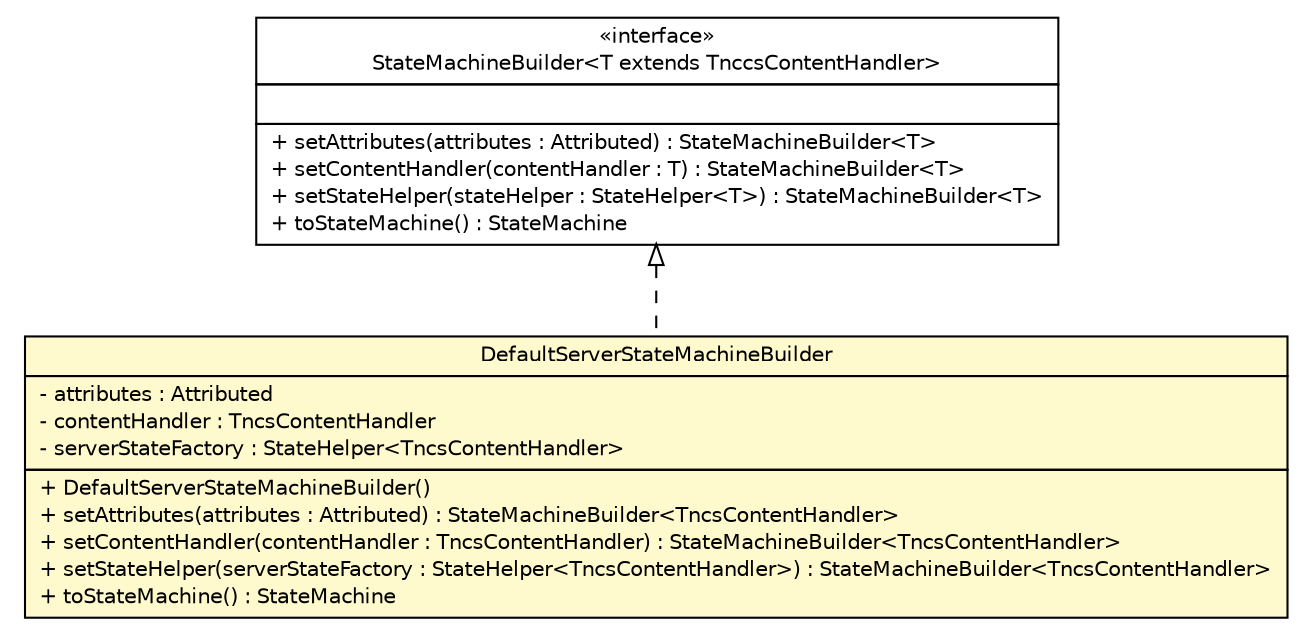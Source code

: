 #!/usr/local/bin/dot
#
# Class diagram 
# Generated by UMLGraph version R5_6 (http://www.umlgraph.org/)
#

digraph G {
	edge [fontname="Helvetica",fontsize=10,labelfontname="Helvetica",labelfontsize=10];
	node [fontname="Helvetica",fontsize=10,shape=plaintext];
	nodesep=0.25;
	ranksep=0.5;
	// de.hsbremen.tc.tnc.tnccs.session.statemachine.StateMachineBuilder<T extends de.hsbremen.tc.tnc.tnccs.message.handler.TnccsContentHandler>
	c15592 [label=<<table title="de.hsbremen.tc.tnc.tnccs.session.statemachine.StateMachineBuilder" border="0" cellborder="1" cellspacing="0" cellpadding="2" port="p" href="../StateMachineBuilder.html">
		<tr><td><table border="0" cellspacing="0" cellpadding="1">
<tr><td align="center" balign="center"> &#171;interface&#187; </td></tr>
<tr><td align="center" balign="center"> StateMachineBuilder&lt;T extends TnccsContentHandler&gt; </td></tr>
		</table></td></tr>
		<tr><td><table border="0" cellspacing="0" cellpadding="1">
<tr><td align="left" balign="left">  </td></tr>
		</table></td></tr>
		<tr><td><table border="0" cellspacing="0" cellpadding="1">
<tr><td align="left" balign="left"> + setAttributes(attributes : Attributed) : StateMachineBuilder&lt;T&gt; </td></tr>
<tr><td align="left" balign="left"> + setContentHandler(contentHandler : T) : StateMachineBuilder&lt;T&gt; </td></tr>
<tr><td align="left" balign="left"> + setStateHelper(stateHelper : StateHelper&lt;T&gt;) : StateMachineBuilder&lt;T&gt; </td></tr>
<tr><td align="left" balign="left"> + toStateMachine() : StateMachine </td></tr>
		</table></td></tr>
		</table>>, URL="../StateMachineBuilder.html", fontname="Helvetica", fontcolor="black", fontsize=10.0];
	// de.hsbremen.tc.tnc.tnccs.session.statemachine.simple.DefaultServerStateMachineBuilder
	c15609 [label=<<table title="de.hsbremen.tc.tnc.tnccs.session.statemachine.simple.DefaultServerStateMachineBuilder" border="0" cellborder="1" cellspacing="0" cellpadding="2" port="p" bgcolor="lemonChiffon" href="./DefaultServerStateMachineBuilder.html">
		<tr><td><table border="0" cellspacing="0" cellpadding="1">
<tr><td align="center" balign="center"> DefaultServerStateMachineBuilder </td></tr>
		</table></td></tr>
		<tr><td><table border="0" cellspacing="0" cellpadding="1">
<tr><td align="left" balign="left"> - attributes : Attributed </td></tr>
<tr><td align="left" balign="left"> - contentHandler : TncsContentHandler </td></tr>
<tr><td align="left" balign="left"> - serverStateFactory : StateHelper&lt;TncsContentHandler&gt; </td></tr>
		</table></td></tr>
		<tr><td><table border="0" cellspacing="0" cellpadding="1">
<tr><td align="left" balign="left"> + DefaultServerStateMachineBuilder() </td></tr>
<tr><td align="left" balign="left"> + setAttributes(attributes : Attributed) : StateMachineBuilder&lt;TncsContentHandler&gt; </td></tr>
<tr><td align="left" balign="left"> + setContentHandler(contentHandler : TncsContentHandler) : StateMachineBuilder&lt;TncsContentHandler&gt; </td></tr>
<tr><td align="left" balign="left"> + setStateHelper(serverStateFactory : StateHelper&lt;TncsContentHandler&gt;) : StateMachineBuilder&lt;TncsContentHandler&gt; </td></tr>
<tr><td align="left" balign="left"> + toStateMachine() : StateMachine </td></tr>
		</table></td></tr>
		</table>>, URL="./DefaultServerStateMachineBuilder.html", fontname="Helvetica", fontcolor="black", fontsize=10.0];
	//de.hsbremen.tc.tnc.tnccs.session.statemachine.simple.DefaultServerStateMachineBuilder implements de.hsbremen.tc.tnc.tnccs.session.statemachine.StateMachineBuilder<T extends de.hsbremen.tc.tnc.tnccs.message.handler.TnccsContentHandler>
	c15592:p -> c15609:p [dir=back,arrowtail=empty,style=dashed];
}

